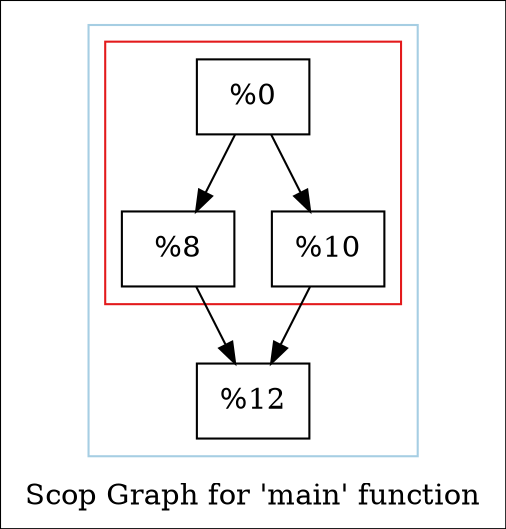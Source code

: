 digraph "Scop Graph for 'main' function" {
	label="Scop Graph for 'main' function";

	Node0x2317300 [shape=record,label="{%0}"];
	Node0x2317300 -> Node0x23178c0;
	Node0x2317300 -> Node0x2318840;
	Node0x23178c0 [shape=record,label="{%8}"];
	Node0x23178c0 -> Node0x2312e50;
	Node0x2312e50 [shape=record,label="{%12}"];
	Node0x2318840 [shape=record,label="{%10}"];
	Node0x2318840 -> Node0x2312e50;
	colorscheme = "paired12"
        subgraph cluster_0x22e9c80 {
          label = "";
          style = solid;
          color = 1
          subgraph cluster_0x2315480 {
            label = "";
            style = solid;
            color = 6
            Node0x2317300;
            Node0x23178c0;
            Node0x2318840;
          }
          Node0x2312e50;
        }
}
